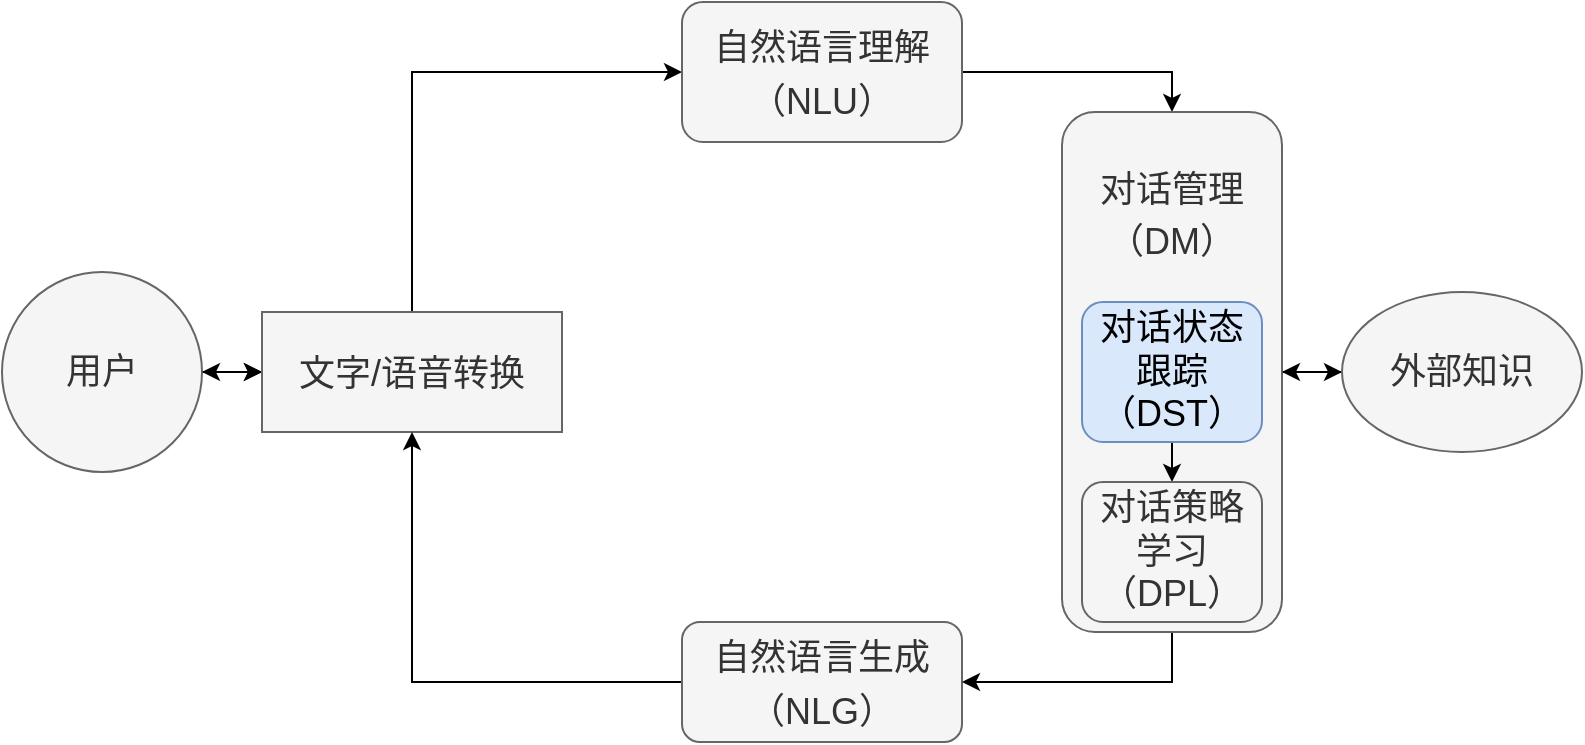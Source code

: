 <mxfile version="20.8.23" type="github"><diagram name="第 1 页" id="OxArx1OFqR2bd4JFIHG_"><mxGraphModel dx="954" dy="576" grid="1" gridSize="10" guides="1" tooltips="1" connect="1" arrows="1" fold="1" page="1" pageScale="1" pageWidth="827" pageHeight="1169" math="0" shadow="0"><root><mxCell id="0"/><mxCell id="1" parent="0"/><mxCell id="U9V94e5HPkp3MoxlH4IZ-7" style="edgeStyle=orthogonalEdgeStyle;rounded=0;orthogonalLoop=1;jettySize=auto;html=1;exitX=1;exitY=0.5;exitDx=0;exitDy=0;entryX=0;entryY=0.5;entryDx=0;entryDy=0;fontSize=22;" parent="1" source="U9V94e5HPkp3MoxlH4IZ-1" target="U9V94e5HPkp3MoxlH4IZ-2" edge="1"><mxGeometry relative="1" as="geometry"/></mxCell><mxCell id="U9V94e5HPkp3MoxlH4IZ-25" value="" style="edgeStyle=orthogonalEdgeStyle;rounded=0;orthogonalLoop=1;jettySize=auto;html=1;fontSize=18;" parent="1" source="U9V94e5HPkp3MoxlH4IZ-1" target="U9V94e5HPkp3MoxlH4IZ-2" edge="1"><mxGeometry relative="1" as="geometry"/></mxCell><mxCell id="U9V94e5HPkp3MoxlH4IZ-1" value="&lt;font style=&quot;font-size: 18px;&quot;&gt;用户&lt;/font&gt;" style="ellipse;whiteSpace=wrap;html=1;aspect=fixed;fillColor=#f5f5f5;fontColor=#333333;strokeColor=#666666;" parent="1" vertex="1"><mxGeometry x="30" y="155" width="100" height="100" as="geometry"/></mxCell><mxCell id="U9V94e5HPkp3MoxlH4IZ-9" style="edgeStyle=orthogonalEdgeStyle;rounded=0;orthogonalLoop=1;jettySize=auto;html=1;exitX=0.5;exitY=0;exitDx=0;exitDy=0;entryX=0;entryY=0.5;entryDx=0;entryDy=0;fontSize=22;" parent="1" source="U9V94e5HPkp3MoxlH4IZ-2" target="U9V94e5HPkp3MoxlH4IZ-3" edge="1"><mxGeometry relative="1" as="geometry"/></mxCell><mxCell id="U9V94e5HPkp3MoxlH4IZ-26" style="edgeStyle=orthogonalEdgeStyle;rounded=0;orthogonalLoop=1;jettySize=auto;html=1;exitX=0;exitY=0.5;exitDx=0;exitDy=0;entryX=1;entryY=0.5;entryDx=0;entryDy=0;fontSize=18;" parent="1" source="U9V94e5HPkp3MoxlH4IZ-2" target="U9V94e5HPkp3MoxlH4IZ-1" edge="1"><mxGeometry relative="1" as="geometry"/></mxCell><mxCell id="U9V94e5HPkp3MoxlH4IZ-2" value="&lt;font style=&quot;font-size: 18px;&quot;&gt;文字/语音转换&lt;/font&gt;" style="rounded=0;whiteSpace=wrap;html=1;fontSize=22;fillColor=#f5f5f5;fontColor=#333333;strokeColor=#666666;" parent="1" vertex="1"><mxGeometry x="160" y="175" width="150" height="60" as="geometry"/></mxCell><mxCell id="U9V94e5HPkp3MoxlH4IZ-11" style="edgeStyle=orthogonalEdgeStyle;rounded=0;orthogonalLoop=1;jettySize=auto;html=1;exitX=1;exitY=0.5;exitDx=0;exitDy=0;entryX=0.5;entryY=0;entryDx=0;entryDy=0;fontSize=22;" parent="1" source="U9V94e5HPkp3MoxlH4IZ-3" target="U9V94e5HPkp3MoxlH4IZ-5" edge="1"><mxGeometry relative="1" as="geometry"/></mxCell><mxCell id="U9V94e5HPkp3MoxlH4IZ-3" value="&lt;font style=&quot;font-size: 18px;&quot;&gt;自然语言理解（NLU）&lt;/font&gt;" style="rounded=1;whiteSpace=wrap;html=1;fontSize=22;fillColor=#f5f5f5;fontColor=#333333;strokeColor=#666666;" parent="1" vertex="1"><mxGeometry x="370" y="20" width="140" height="70" as="geometry"/></mxCell><mxCell id="U9V94e5HPkp3MoxlH4IZ-10" style="edgeStyle=orthogonalEdgeStyle;rounded=0;orthogonalLoop=1;jettySize=auto;html=1;exitX=0;exitY=0.5;exitDx=0;exitDy=0;entryX=0.5;entryY=1;entryDx=0;entryDy=0;fontSize=22;" parent="1" source="U9V94e5HPkp3MoxlH4IZ-4" target="U9V94e5HPkp3MoxlH4IZ-2" edge="1"><mxGeometry relative="1" as="geometry"/></mxCell><mxCell id="U9V94e5HPkp3MoxlH4IZ-4" value="&lt;font style=&quot;font-size: 18px;&quot;&gt;自然语言生成&lt;br&gt;（NLG）&lt;/font&gt;" style="rounded=1;whiteSpace=wrap;html=1;fontSize=22;fillColor=#f5f5f5;fontColor=#333333;strokeColor=#666666;" parent="1" vertex="1"><mxGeometry x="370" y="330" width="140" height="60" as="geometry"/></mxCell><mxCell id="U9V94e5HPkp3MoxlH4IZ-14" style="edgeStyle=orthogonalEdgeStyle;rounded=0;orthogonalLoop=1;jettySize=auto;html=1;exitX=0.5;exitY=1;exitDx=0;exitDy=0;entryX=1;entryY=0.5;entryDx=0;entryDy=0;fontSize=22;" parent="1" source="U9V94e5HPkp3MoxlH4IZ-5" target="U9V94e5HPkp3MoxlH4IZ-4" edge="1"><mxGeometry relative="1" as="geometry"/></mxCell><mxCell id="U9V94e5HPkp3MoxlH4IZ-23" style="edgeStyle=orthogonalEdgeStyle;rounded=0;orthogonalLoop=1;jettySize=auto;html=1;exitX=1;exitY=0.5;exitDx=0;exitDy=0;entryX=0;entryY=0.5;entryDx=0;entryDy=0;fontSize=18;" parent="1" source="U9V94e5HPkp3MoxlH4IZ-5" target="U9V94e5HPkp3MoxlH4IZ-19" edge="1"><mxGeometry relative="1" as="geometry"/></mxCell><mxCell id="U9V94e5HPkp3MoxlH4IZ-5" value="&lt;font style=&quot;font-size: 18px;&quot;&gt;对话管理（DM）&lt;br&gt;&lt;br&gt;&lt;br&gt;&lt;br&gt;&lt;br&gt;&lt;br&gt;&lt;br&gt;&lt;/font&gt;" style="rounded=1;whiteSpace=wrap;html=1;fontSize=22;fillColor=#f5f5f5;fontColor=#333333;strokeColor=#666666;" parent="1" vertex="1"><mxGeometry x="560" y="75" width="110" height="260" as="geometry"/></mxCell><mxCell id="U9V94e5HPkp3MoxlH4IZ-18" style="edgeStyle=orthogonalEdgeStyle;rounded=0;orthogonalLoop=1;jettySize=auto;html=1;exitX=0.5;exitY=1;exitDx=0;exitDy=0;entryX=0.5;entryY=0;entryDx=0;entryDy=0;fontSize=18;" parent="1" source="U9V94e5HPkp3MoxlH4IZ-16" target="U9V94e5HPkp3MoxlH4IZ-17" edge="1"><mxGeometry relative="1" as="geometry"/></mxCell><mxCell id="U9V94e5HPkp3MoxlH4IZ-16" value="对话状态跟踪（DST）" style="rounded=1;whiteSpace=wrap;html=1;fontSize=18;fillColor=#dae8fc;strokeColor=#6c8ebf;" parent="1" vertex="1"><mxGeometry x="570" y="170" width="90" height="70" as="geometry"/></mxCell><mxCell id="U9V94e5HPkp3MoxlH4IZ-17" value="对话策略学习（DPL）" style="rounded=1;whiteSpace=wrap;html=1;fontSize=18;fillColor=#f5f5f5;fontColor=#333333;strokeColor=#666666;" parent="1" vertex="1"><mxGeometry x="570" y="260" width="90" height="70" as="geometry"/></mxCell><mxCell id="U9V94e5HPkp3MoxlH4IZ-24" style="edgeStyle=orthogonalEdgeStyle;rounded=0;orthogonalLoop=1;jettySize=auto;html=1;exitX=0;exitY=0.5;exitDx=0;exitDy=0;fontSize=18;" parent="1" source="U9V94e5HPkp3MoxlH4IZ-19" target="U9V94e5HPkp3MoxlH4IZ-5" edge="1"><mxGeometry relative="1" as="geometry"/></mxCell><mxCell id="U9V94e5HPkp3MoxlH4IZ-19" value="外部知识" style="ellipse;whiteSpace=wrap;html=1;fontSize=18;fillColor=#f5f5f5;fontColor=#333333;strokeColor=#666666;" parent="1" vertex="1"><mxGeometry x="700" y="165" width="120" height="80" as="geometry"/></mxCell></root></mxGraphModel></diagram></mxfile>
